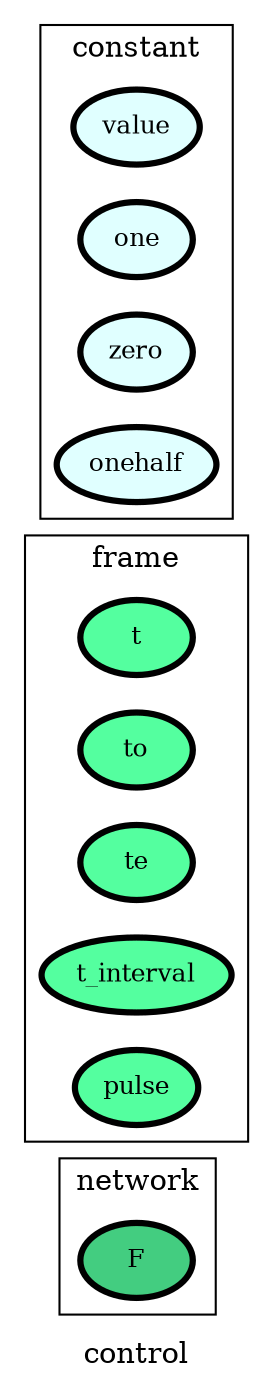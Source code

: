 digraph control {
label=control;
rankdir=LR;
subgraph cluster_control___dataFlow {
label=dataFlow;
rankdir=LR;
}

subgraph cluster_control___input {
label=input;
rankdir=LR;
}

subgraph cluster_control___output {
label=output;
rankdir=LR;
}

subgraph cluster_control___network {
label=network;
rankdir=LR;
V_10 [fillcolor=seagreen3, fontsize=12, label=F, penwidth=3, style=filled];
}

subgraph cluster_control___projection {
label=projection;
rankdir=LR;
}

subgraph cluster_control___localIndex {
label=localIndex;
rankdir=LR;
}

subgraph cluster_control___frame {
label=frame;
rankdir=LR;
V_4 [fillcolor=seagreen1, fontsize=12, label=t, penwidth=3, style=filled];
V_5 [fillcolor=seagreen1, fontsize=12, label=to, penwidth=3, style=filled];
V_6 [fillcolor=seagreen1, fontsize=12, label=te, penwidth=3, style=filled];
V_7 [fillcolor=seagreen1, fontsize=12, label=t_interval, penwidth=3, style=filled];
V_9 [fillcolor=seagreen1, fontsize=12, label=pulse, penwidth=3, style=filled];
}

subgraph cluster_control___state {
label=state;
rankdir=LR;
}

subgraph cluster_control___constant {
label=constant;
rankdir=LR;
V_1 [fillcolor=lightcyan, fontsize=12, label=value, penwidth=3, style=filled];
V_2 [fillcolor=lightcyan, fontsize=12, label=one, penwidth=3, style=filled];
V_3 [fillcolor=lightcyan, fontsize=12, label=zero, penwidth=3, style=filled];
V_8 [fillcolor=lightcyan, fontsize=12, label=onehalf, penwidth=3, style=filled];
}

subgraph cluster_control___diffState {
label=diffState;
rankdir=LR;
}

subgraph cluster_control___algebraic {
label=algebraic;
rankdir=LR;
}

}
